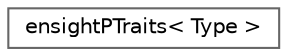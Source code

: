 digraph "Graphical Class Hierarchy"
{
 // LATEX_PDF_SIZE
  bgcolor="transparent";
  edge [fontname=Helvetica,fontsize=10,labelfontname=Helvetica,labelfontsize=10];
  node [fontname=Helvetica,fontsize=10,shape=box,height=0.2,width=0.4];
  rankdir="LR";
  Node0 [id="Node000000",label="ensightPTraits\< Type \>",height=0.2,width=0.4,color="grey40", fillcolor="white", style="filled",URL="$structFoam_1_1ensightPTraits.html",tooltip="Ensight names and component order for base types."];
}
